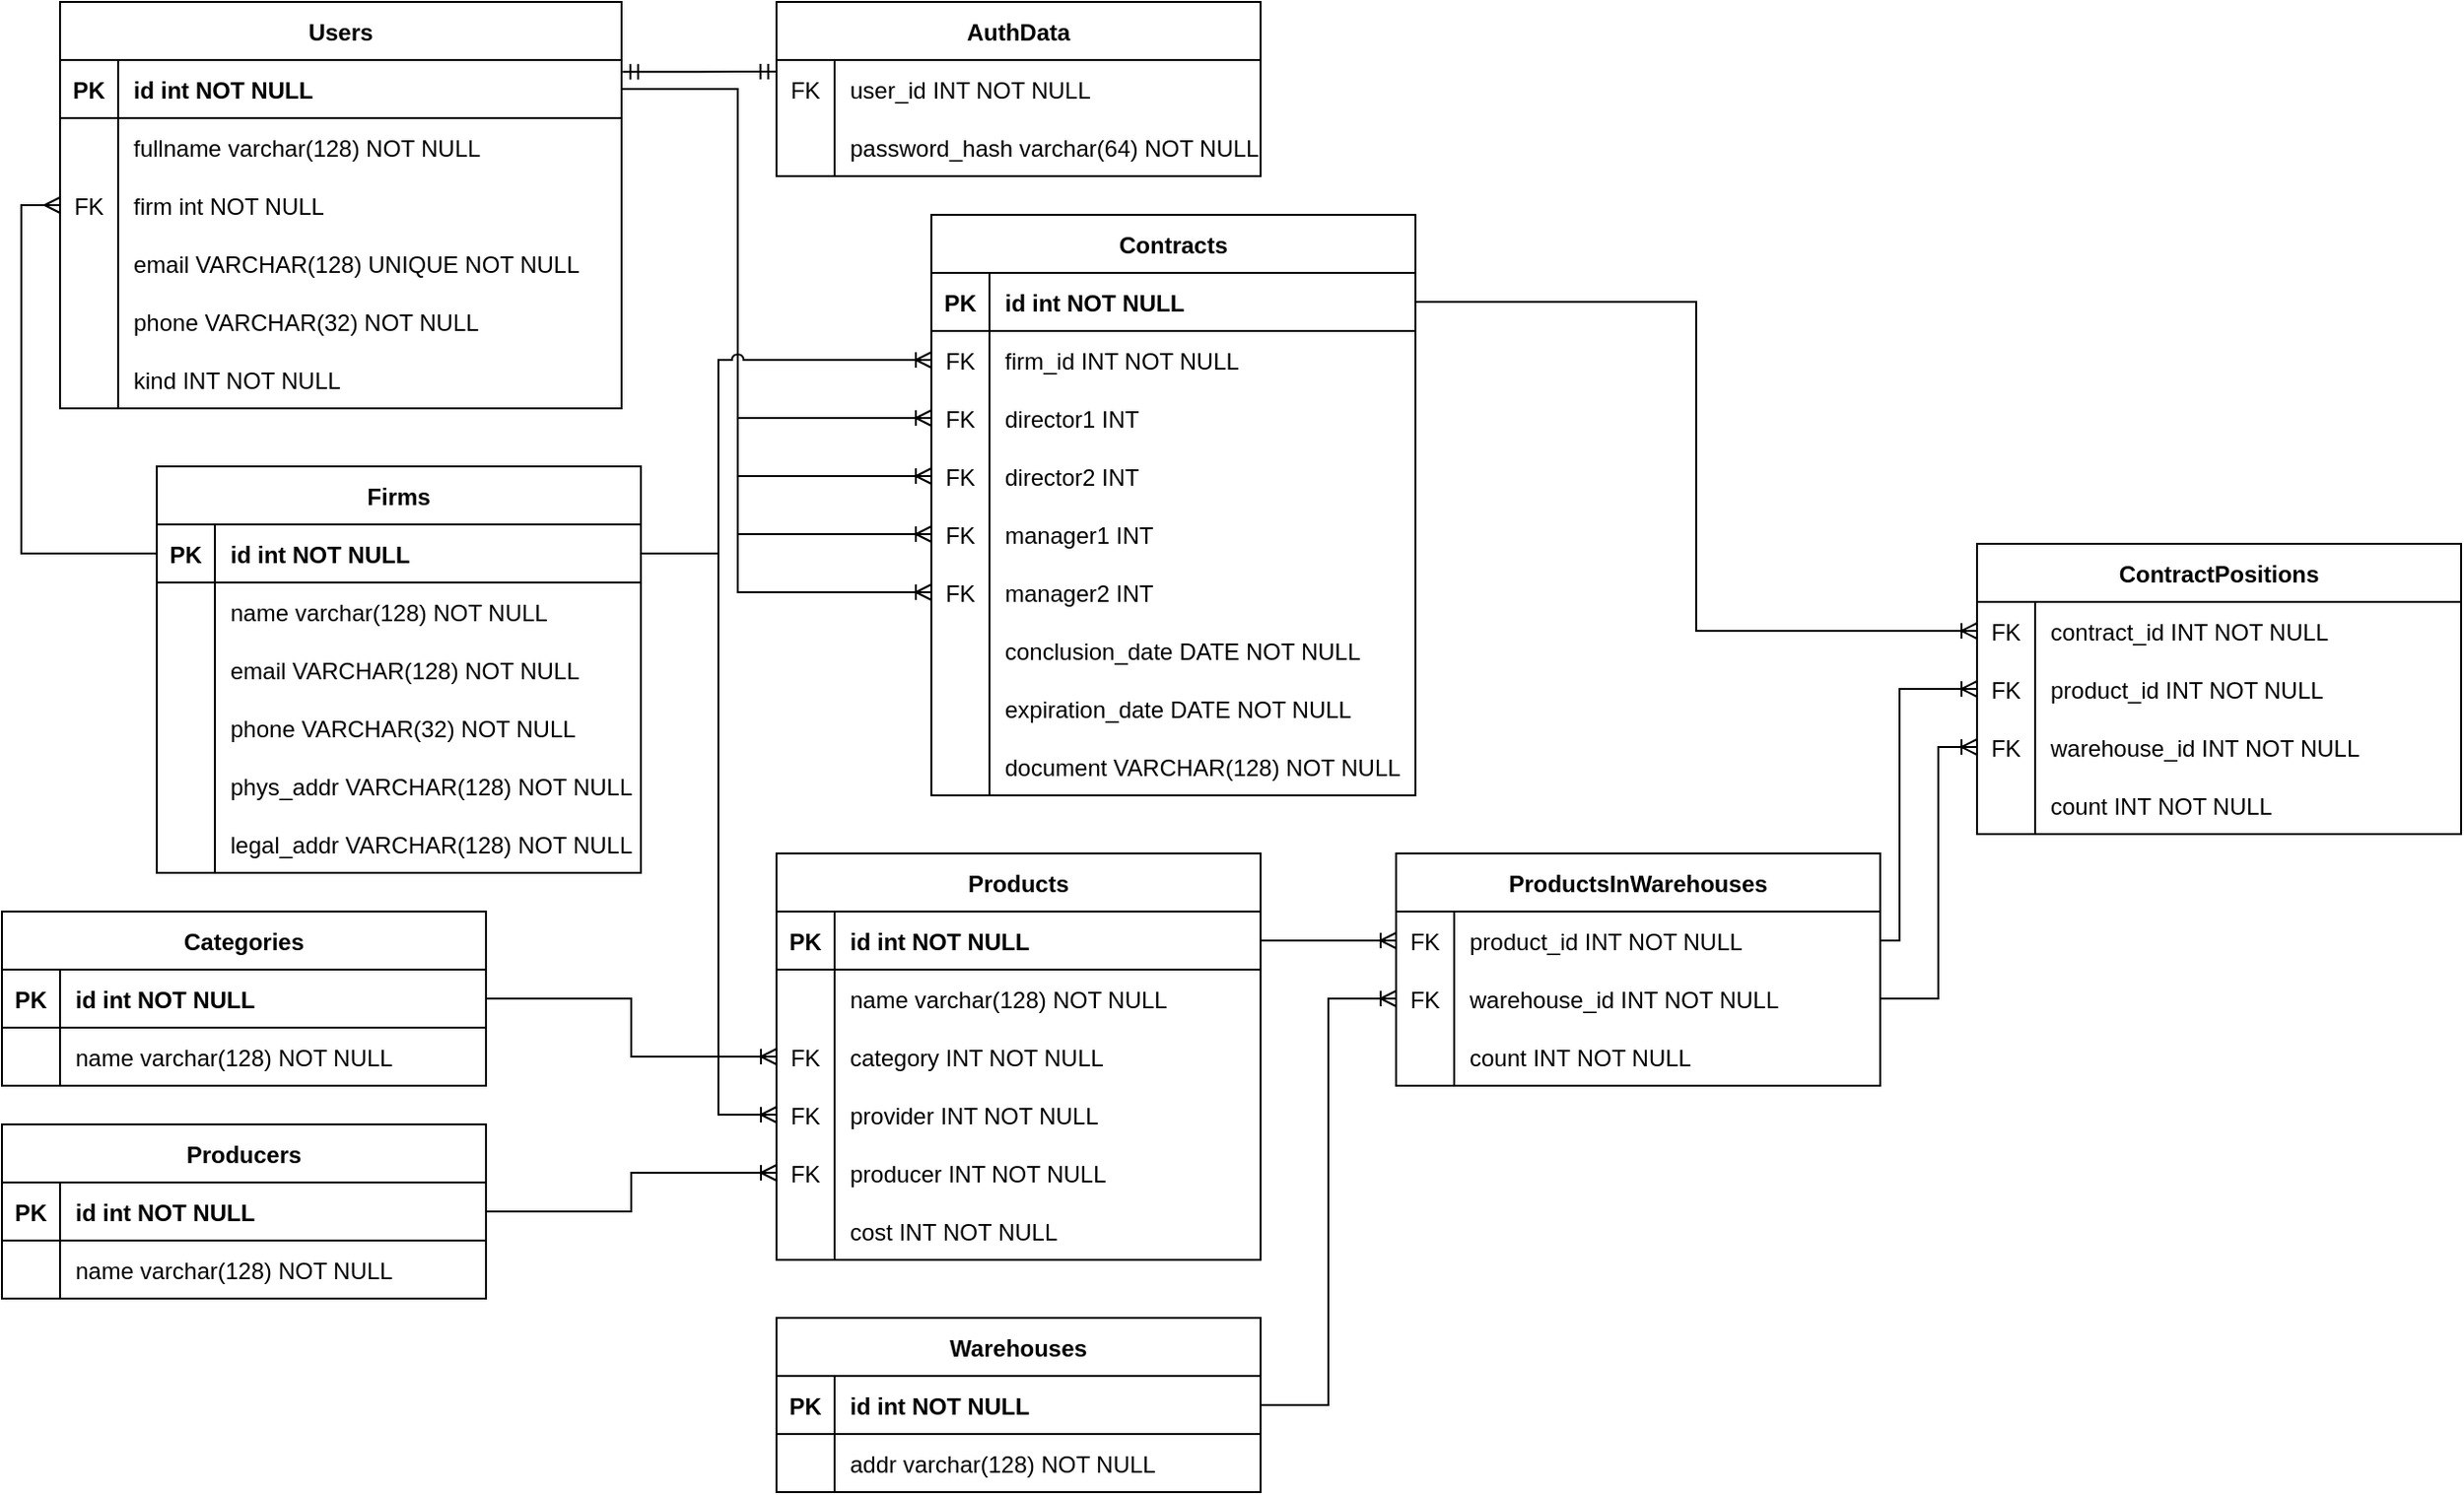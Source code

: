 <mxfile version="23.0.2" type="device">
  <diagram id="R2lEEEUBdFMjLlhIrx00" name="Page-1">
    <mxGraphModel dx="1050" dy="629" grid="1" gridSize="10" guides="1" tooltips="1" connect="1" arrows="1" fold="1" page="1" pageScale="1" pageWidth="850" pageHeight="1100" math="0" shadow="0" extFonts="Permanent Marker^https://fonts.googleapis.com/css?family=Permanent+Marker">
      <root>
        <mxCell id="0" />
        <mxCell id="1" parent="0" />
        <mxCell id="C-vyLk0tnHw3VtMMgP7b-23" value="Users" style="shape=table;startSize=30;container=1;collapsible=1;childLayout=tableLayout;fixedRows=1;rowLines=0;fontStyle=1;align=center;resizeLast=1;" parent="1" vertex="1">
          <mxGeometry x="190" y="80" width="290" height="210" as="geometry" />
        </mxCell>
        <mxCell id="C-vyLk0tnHw3VtMMgP7b-24" value="" style="shape=partialRectangle;collapsible=0;dropTarget=0;pointerEvents=0;fillColor=none;points=[[0,0.5],[1,0.5]];portConstraint=eastwest;top=0;left=0;right=0;bottom=1;" parent="C-vyLk0tnHw3VtMMgP7b-23" vertex="1">
          <mxGeometry y="30" width="290" height="30" as="geometry" />
        </mxCell>
        <mxCell id="C-vyLk0tnHw3VtMMgP7b-25" value="PK" style="shape=partialRectangle;overflow=hidden;connectable=0;fillColor=none;top=0;left=0;bottom=0;right=0;fontStyle=1;" parent="C-vyLk0tnHw3VtMMgP7b-24" vertex="1">
          <mxGeometry width="30" height="30" as="geometry">
            <mxRectangle width="30" height="30" as="alternateBounds" />
          </mxGeometry>
        </mxCell>
        <mxCell id="C-vyLk0tnHw3VtMMgP7b-26" value="id int NOT NULL " style="shape=partialRectangle;overflow=hidden;connectable=0;fillColor=none;top=0;left=0;bottom=0;right=0;align=left;spacingLeft=6;fontStyle=1;" parent="C-vyLk0tnHw3VtMMgP7b-24" vertex="1">
          <mxGeometry x="30" width="260" height="30" as="geometry">
            <mxRectangle width="260" height="30" as="alternateBounds" />
          </mxGeometry>
        </mxCell>
        <mxCell id="C-vyLk0tnHw3VtMMgP7b-27" value="" style="shape=partialRectangle;collapsible=0;dropTarget=0;pointerEvents=0;fillColor=none;points=[[0,0.5],[1,0.5]];portConstraint=eastwest;top=0;left=0;right=0;bottom=0;" parent="C-vyLk0tnHw3VtMMgP7b-23" vertex="1">
          <mxGeometry y="60" width="290" height="30" as="geometry" />
        </mxCell>
        <mxCell id="C-vyLk0tnHw3VtMMgP7b-28" value="" style="shape=partialRectangle;overflow=hidden;connectable=0;fillColor=none;top=0;left=0;bottom=0;right=0;" parent="C-vyLk0tnHw3VtMMgP7b-27" vertex="1">
          <mxGeometry width="30" height="30" as="geometry">
            <mxRectangle width="30" height="30" as="alternateBounds" />
          </mxGeometry>
        </mxCell>
        <mxCell id="C-vyLk0tnHw3VtMMgP7b-29" value="fullname varchar(128) NOT NULL" style="shape=partialRectangle;overflow=hidden;connectable=0;fillColor=none;top=0;left=0;bottom=0;right=0;align=left;spacingLeft=6;" parent="C-vyLk0tnHw3VtMMgP7b-27" vertex="1">
          <mxGeometry x="30" width="260" height="30" as="geometry">
            <mxRectangle width="260" height="30" as="alternateBounds" />
          </mxGeometry>
        </mxCell>
        <mxCell id="O-3q53-PNwTrSedfPu0s-13" value="" style="shape=tableRow;horizontal=0;startSize=0;swimlaneHead=0;swimlaneBody=0;fillColor=none;collapsible=0;dropTarget=0;points=[[0,0.5],[1,0.5]];portConstraint=eastwest;top=0;left=0;right=0;bottom=0;" parent="C-vyLk0tnHw3VtMMgP7b-23" vertex="1">
          <mxGeometry y="90" width="290" height="30" as="geometry" />
        </mxCell>
        <mxCell id="O-3q53-PNwTrSedfPu0s-14" value="FK" style="shape=partialRectangle;connectable=0;fillColor=none;top=0;left=0;bottom=0;right=0;editable=1;overflow=hidden;" parent="O-3q53-PNwTrSedfPu0s-13" vertex="1">
          <mxGeometry width="30" height="30" as="geometry">
            <mxRectangle width="30" height="30" as="alternateBounds" />
          </mxGeometry>
        </mxCell>
        <mxCell id="O-3q53-PNwTrSedfPu0s-15" value="firm int NOT NULL" style="shape=partialRectangle;connectable=0;fillColor=none;top=0;left=0;bottom=0;right=0;align=left;spacingLeft=6;overflow=hidden;" parent="O-3q53-PNwTrSedfPu0s-13" vertex="1">
          <mxGeometry x="30" width="260" height="30" as="geometry">
            <mxRectangle width="260" height="30" as="alternateBounds" />
          </mxGeometry>
        </mxCell>
        <mxCell id="O-3q53-PNwTrSedfPu0s-19" value="" style="shape=tableRow;horizontal=0;startSize=0;swimlaneHead=0;swimlaneBody=0;fillColor=none;collapsible=0;dropTarget=0;points=[[0,0.5],[1,0.5]];portConstraint=eastwest;top=0;left=0;right=0;bottom=0;" parent="C-vyLk0tnHw3VtMMgP7b-23" vertex="1">
          <mxGeometry y="120" width="290" height="30" as="geometry" />
        </mxCell>
        <mxCell id="O-3q53-PNwTrSedfPu0s-20" value="" style="shape=partialRectangle;connectable=0;fillColor=none;top=0;left=0;bottom=0;right=0;editable=1;overflow=hidden;" parent="O-3q53-PNwTrSedfPu0s-19" vertex="1">
          <mxGeometry width="30" height="30" as="geometry">
            <mxRectangle width="30" height="30" as="alternateBounds" />
          </mxGeometry>
        </mxCell>
        <mxCell id="O-3q53-PNwTrSedfPu0s-21" value="email VARCHAR(128) UNIQUE NOT NULL" style="shape=partialRectangle;connectable=0;fillColor=none;top=0;left=0;bottom=0;right=0;align=left;spacingLeft=6;overflow=hidden;" parent="O-3q53-PNwTrSedfPu0s-19" vertex="1">
          <mxGeometry x="30" width="260" height="30" as="geometry">
            <mxRectangle width="260" height="30" as="alternateBounds" />
          </mxGeometry>
        </mxCell>
        <mxCell id="O-3q53-PNwTrSedfPu0s-16" value="" style="shape=tableRow;horizontal=0;startSize=0;swimlaneHead=0;swimlaneBody=0;fillColor=none;collapsible=0;dropTarget=0;points=[[0,0.5],[1,0.5]];portConstraint=eastwest;top=0;left=0;right=0;bottom=0;" parent="C-vyLk0tnHw3VtMMgP7b-23" vertex="1">
          <mxGeometry y="150" width="290" height="30" as="geometry" />
        </mxCell>
        <mxCell id="O-3q53-PNwTrSedfPu0s-17" value="" style="shape=partialRectangle;connectable=0;fillColor=none;top=0;left=0;bottom=0;right=0;editable=1;overflow=hidden;" parent="O-3q53-PNwTrSedfPu0s-16" vertex="1">
          <mxGeometry width="30" height="30" as="geometry">
            <mxRectangle width="30" height="30" as="alternateBounds" />
          </mxGeometry>
        </mxCell>
        <mxCell id="O-3q53-PNwTrSedfPu0s-18" value="phone VARCHAR(32) NOT NULL" style="shape=partialRectangle;connectable=0;fillColor=none;top=0;left=0;bottom=0;right=0;align=left;spacingLeft=6;overflow=hidden;" parent="O-3q53-PNwTrSedfPu0s-16" vertex="1">
          <mxGeometry x="30" width="260" height="30" as="geometry">
            <mxRectangle width="260" height="30" as="alternateBounds" />
          </mxGeometry>
        </mxCell>
        <mxCell id="O-3q53-PNwTrSedfPu0s-10" value="" style="shape=tableRow;horizontal=0;startSize=0;swimlaneHead=0;swimlaneBody=0;fillColor=none;collapsible=0;dropTarget=0;points=[[0,0.5],[1,0.5]];portConstraint=eastwest;top=0;left=0;right=0;bottom=0;" parent="C-vyLk0tnHw3VtMMgP7b-23" vertex="1">
          <mxGeometry y="180" width="290" height="30" as="geometry" />
        </mxCell>
        <mxCell id="O-3q53-PNwTrSedfPu0s-11" value="" style="shape=partialRectangle;connectable=0;fillColor=none;top=0;left=0;bottom=0;right=0;editable=1;overflow=hidden;" parent="O-3q53-PNwTrSedfPu0s-10" vertex="1">
          <mxGeometry width="30" height="30" as="geometry">
            <mxRectangle width="30" height="30" as="alternateBounds" />
          </mxGeometry>
        </mxCell>
        <mxCell id="O-3q53-PNwTrSedfPu0s-12" value="kind INT NOT NULL" style="shape=partialRectangle;connectable=0;fillColor=none;top=0;left=0;bottom=0;right=0;align=left;spacingLeft=6;overflow=hidden;" parent="O-3q53-PNwTrSedfPu0s-10" vertex="1">
          <mxGeometry x="30" width="260" height="30" as="geometry">
            <mxRectangle width="260" height="30" as="alternateBounds" />
          </mxGeometry>
        </mxCell>
        <mxCell id="O-3q53-PNwTrSedfPu0s-67" value="Firms" style="shape=table;startSize=30;container=1;collapsible=1;childLayout=tableLayout;fixedRows=1;rowLines=0;fontStyle=1;align=center;resizeLast=1;" parent="1" vertex="1">
          <mxGeometry x="240" y="320" width="250" height="210" as="geometry" />
        </mxCell>
        <mxCell id="O-3q53-PNwTrSedfPu0s-68" value="" style="shape=partialRectangle;collapsible=0;dropTarget=0;pointerEvents=0;fillColor=none;points=[[0,0.5],[1,0.5]];portConstraint=eastwest;top=0;left=0;right=0;bottom=1;" parent="O-3q53-PNwTrSedfPu0s-67" vertex="1">
          <mxGeometry y="30" width="250" height="30" as="geometry" />
        </mxCell>
        <mxCell id="O-3q53-PNwTrSedfPu0s-69" value="PK" style="shape=partialRectangle;overflow=hidden;connectable=0;fillColor=none;top=0;left=0;bottom=0;right=0;fontStyle=1;" parent="O-3q53-PNwTrSedfPu0s-68" vertex="1">
          <mxGeometry width="30" height="30" as="geometry">
            <mxRectangle width="30" height="30" as="alternateBounds" />
          </mxGeometry>
        </mxCell>
        <mxCell id="O-3q53-PNwTrSedfPu0s-70" value="id int NOT NULL " style="shape=partialRectangle;overflow=hidden;connectable=0;fillColor=none;top=0;left=0;bottom=0;right=0;align=left;spacingLeft=6;fontStyle=1;" parent="O-3q53-PNwTrSedfPu0s-68" vertex="1">
          <mxGeometry x="30" width="220" height="30" as="geometry">
            <mxRectangle width="220" height="30" as="alternateBounds" />
          </mxGeometry>
        </mxCell>
        <mxCell id="O-3q53-PNwTrSedfPu0s-71" value="" style="shape=partialRectangle;collapsible=0;dropTarget=0;pointerEvents=0;fillColor=none;points=[[0,0.5],[1,0.5]];portConstraint=eastwest;top=0;left=0;right=0;bottom=0;" parent="O-3q53-PNwTrSedfPu0s-67" vertex="1">
          <mxGeometry y="60" width="250" height="30" as="geometry" />
        </mxCell>
        <mxCell id="O-3q53-PNwTrSedfPu0s-72" value="" style="shape=partialRectangle;overflow=hidden;connectable=0;fillColor=none;top=0;left=0;bottom=0;right=0;" parent="O-3q53-PNwTrSedfPu0s-71" vertex="1">
          <mxGeometry width="30" height="30" as="geometry">
            <mxRectangle width="30" height="30" as="alternateBounds" />
          </mxGeometry>
        </mxCell>
        <mxCell id="O-3q53-PNwTrSedfPu0s-73" value="name varchar(128) NOT NULL" style="shape=partialRectangle;overflow=hidden;connectable=0;fillColor=none;top=0;left=0;bottom=0;right=0;align=left;spacingLeft=6;" parent="O-3q53-PNwTrSedfPu0s-71" vertex="1">
          <mxGeometry x="30" width="220" height="30" as="geometry">
            <mxRectangle width="220" height="30" as="alternateBounds" />
          </mxGeometry>
        </mxCell>
        <mxCell id="O-3q53-PNwTrSedfPu0s-77" value="" style="shape=tableRow;horizontal=0;startSize=0;swimlaneHead=0;swimlaneBody=0;fillColor=none;collapsible=0;dropTarget=0;points=[[0,0.5],[1,0.5]];portConstraint=eastwest;top=0;left=0;right=0;bottom=0;" parent="O-3q53-PNwTrSedfPu0s-67" vertex="1">
          <mxGeometry y="90" width="250" height="30" as="geometry" />
        </mxCell>
        <mxCell id="O-3q53-PNwTrSedfPu0s-78" value="" style="shape=partialRectangle;connectable=0;fillColor=none;top=0;left=0;bottom=0;right=0;editable=1;overflow=hidden;" parent="O-3q53-PNwTrSedfPu0s-77" vertex="1">
          <mxGeometry width="30" height="30" as="geometry">
            <mxRectangle width="30" height="30" as="alternateBounds" />
          </mxGeometry>
        </mxCell>
        <mxCell id="O-3q53-PNwTrSedfPu0s-79" value="email VARCHAR(128) NOT NULL" style="shape=partialRectangle;connectable=0;fillColor=none;top=0;left=0;bottom=0;right=0;align=left;spacingLeft=6;overflow=hidden;" parent="O-3q53-PNwTrSedfPu0s-77" vertex="1">
          <mxGeometry x="30" width="220" height="30" as="geometry">
            <mxRectangle width="220" height="30" as="alternateBounds" />
          </mxGeometry>
        </mxCell>
        <mxCell id="O-3q53-PNwTrSedfPu0s-80" value="" style="shape=tableRow;horizontal=0;startSize=0;swimlaneHead=0;swimlaneBody=0;fillColor=none;collapsible=0;dropTarget=0;points=[[0,0.5],[1,0.5]];portConstraint=eastwest;top=0;left=0;right=0;bottom=0;" parent="O-3q53-PNwTrSedfPu0s-67" vertex="1">
          <mxGeometry y="120" width="250" height="30" as="geometry" />
        </mxCell>
        <mxCell id="O-3q53-PNwTrSedfPu0s-81" value="" style="shape=partialRectangle;connectable=0;fillColor=none;top=0;left=0;bottom=0;right=0;editable=1;overflow=hidden;" parent="O-3q53-PNwTrSedfPu0s-80" vertex="1">
          <mxGeometry width="30" height="30" as="geometry">
            <mxRectangle width="30" height="30" as="alternateBounds" />
          </mxGeometry>
        </mxCell>
        <mxCell id="O-3q53-PNwTrSedfPu0s-82" value="phone VARCHAR(32) NOT NULL" style="shape=partialRectangle;connectable=0;fillColor=none;top=0;left=0;bottom=0;right=0;align=left;spacingLeft=6;overflow=hidden;" parent="O-3q53-PNwTrSedfPu0s-80" vertex="1">
          <mxGeometry x="30" width="220" height="30" as="geometry">
            <mxRectangle width="220" height="30" as="alternateBounds" />
          </mxGeometry>
        </mxCell>
        <mxCell id="O-3q53-PNwTrSedfPu0s-89" value="" style="shape=tableRow;horizontal=0;startSize=0;swimlaneHead=0;swimlaneBody=0;fillColor=none;collapsible=0;dropTarget=0;points=[[0,0.5],[1,0.5]];portConstraint=eastwest;top=0;left=0;right=0;bottom=0;" parent="O-3q53-PNwTrSedfPu0s-67" vertex="1">
          <mxGeometry y="150" width="250" height="30" as="geometry" />
        </mxCell>
        <mxCell id="O-3q53-PNwTrSedfPu0s-90" value="" style="shape=partialRectangle;connectable=0;fillColor=none;top=0;left=0;bottom=0;right=0;editable=1;overflow=hidden;" parent="O-3q53-PNwTrSedfPu0s-89" vertex="1">
          <mxGeometry width="30" height="30" as="geometry">
            <mxRectangle width="30" height="30" as="alternateBounds" />
          </mxGeometry>
        </mxCell>
        <mxCell id="O-3q53-PNwTrSedfPu0s-91" value="phys_addr VARCHAR(128) NOT NULL" style="shape=partialRectangle;connectable=0;fillColor=none;top=0;left=0;bottom=0;right=0;align=left;spacingLeft=6;overflow=hidden;" parent="O-3q53-PNwTrSedfPu0s-89" vertex="1">
          <mxGeometry x="30" width="220" height="30" as="geometry">
            <mxRectangle width="220" height="30" as="alternateBounds" />
          </mxGeometry>
        </mxCell>
        <mxCell id="O-3q53-PNwTrSedfPu0s-83" value="" style="shape=tableRow;horizontal=0;startSize=0;swimlaneHead=0;swimlaneBody=0;fillColor=none;collapsible=0;dropTarget=0;points=[[0,0.5],[1,0.5]];portConstraint=eastwest;top=0;left=0;right=0;bottom=0;" parent="O-3q53-PNwTrSedfPu0s-67" vertex="1">
          <mxGeometry y="180" width="250" height="30" as="geometry" />
        </mxCell>
        <mxCell id="O-3q53-PNwTrSedfPu0s-84" value="" style="shape=partialRectangle;connectable=0;fillColor=none;top=0;left=0;bottom=0;right=0;editable=1;overflow=hidden;" parent="O-3q53-PNwTrSedfPu0s-83" vertex="1">
          <mxGeometry width="30" height="30" as="geometry">
            <mxRectangle width="30" height="30" as="alternateBounds" />
          </mxGeometry>
        </mxCell>
        <mxCell id="O-3q53-PNwTrSedfPu0s-85" value="legal_addr VARCHAR(128) NOT NULL" style="shape=partialRectangle;connectable=0;fillColor=none;top=0;left=0;bottom=0;right=0;align=left;spacingLeft=6;overflow=hidden;" parent="O-3q53-PNwTrSedfPu0s-83" vertex="1">
          <mxGeometry x="30" width="220" height="30" as="geometry">
            <mxRectangle width="220" height="30" as="alternateBounds" />
          </mxGeometry>
        </mxCell>
        <mxCell id="O-3q53-PNwTrSedfPu0s-92" value="" style="edgeStyle=orthogonalEdgeStyle;fontSize=12;html=1;endArrow=ERmany;rounded=0;exitX=0;exitY=0.5;exitDx=0;exitDy=0;entryX=0;entryY=0.5;entryDx=0;entryDy=0;" parent="1" source="O-3q53-PNwTrSedfPu0s-68" target="O-3q53-PNwTrSedfPu0s-13" edge="1">
          <mxGeometry width="100" height="100" relative="1" as="geometry">
            <mxPoint x="110" y="450" as="sourcePoint" />
            <mxPoint x="210" y="350" as="targetPoint" />
            <Array as="points">
              <mxPoint x="170" y="365" />
              <mxPoint x="170" y="185" />
            </Array>
          </mxGeometry>
        </mxCell>
        <mxCell id="O-3q53-PNwTrSedfPu0s-93" value="Products" style="shape=table;startSize=30;container=1;collapsible=1;childLayout=tableLayout;fixedRows=1;rowLines=0;fontStyle=1;align=center;resizeLast=1;" parent="1" vertex="1">
          <mxGeometry x="560" y="520" width="250" height="210" as="geometry" />
        </mxCell>
        <mxCell id="O-3q53-PNwTrSedfPu0s-94" value="" style="shape=partialRectangle;collapsible=0;dropTarget=0;pointerEvents=0;fillColor=none;points=[[0,0.5],[1,0.5]];portConstraint=eastwest;top=0;left=0;right=0;bottom=1;" parent="O-3q53-PNwTrSedfPu0s-93" vertex="1">
          <mxGeometry y="30" width="250" height="30" as="geometry" />
        </mxCell>
        <mxCell id="O-3q53-PNwTrSedfPu0s-95" value="PK" style="shape=partialRectangle;overflow=hidden;connectable=0;fillColor=none;top=0;left=0;bottom=0;right=0;fontStyle=1;" parent="O-3q53-PNwTrSedfPu0s-94" vertex="1">
          <mxGeometry width="30" height="30" as="geometry">
            <mxRectangle width="30" height="30" as="alternateBounds" />
          </mxGeometry>
        </mxCell>
        <mxCell id="O-3q53-PNwTrSedfPu0s-96" value="id int NOT NULL " style="shape=partialRectangle;overflow=hidden;connectable=0;fillColor=none;top=0;left=0;bottom=0;right=0;align=left;spacingLeft=6;fontStyle=1;" parent="O-3q53-PNwTrSedfPu0s-94" vertex="1">
          <mxGeometry x="30" width="220" height="30" as="geometry">
            <mxRectangle width="220" height="30" as="alternateBounds" />
          </mxGeometry>
        </mxCell>
        <mxCell id="O-3q53-PNwTrSedfPu0s-97" value="" style="shape=partialRectangle;collapsible=0;dropTarget=0;pointerEvents=0;fillColor=none;points=[[0,0.5],[1,0.5]];portConstraint=eastwest;top=0;left=0;right=0;bottom=0;" parent="O-3q53-PNwTrSedfPu0s-93" vertex="1">
          <mxGeometry y="60" width="250" height="30" as="geometry" />
        </mxCell>
        <mxCell id="O-3q53-PNwTrSedfPu0s-98" value="" style="shape=partialRectangle;overflow=hidden;connectable=0;fillColor=none;top=0;left=0;bottom=0;right=0;" parent="O-3q53-PNwTrSedfPu0s-97" vertex="1">
          <mxGeometry width="30" height="30" as="geometry">
            <mxRectangle width="30" height="30" as="alternateBounds" />
          </mxGeometry>
        </mxCell>
        <mxCell id="O-3q53-PNwTrSedfPu0s-99" value="name varchar(128) NOT NULL" style="shape=partialRectangle;overflow=hidden;connectable=0;fillColor=none;top=0;left=0;bottom=0;right=0;align=left;spacingLeft=6;" parent="O-3q53-PNwTrSedfPu0s-97" vertex="1">
          <mxGeometry x="30" width="220" height="30" as="geometry">
            <mxRectangle width="220" height="30" as="alternateBounds" />
          </mxGeometry>
        </mxCell>
        <mxCell id="O-3q53-PNwTrSedfPu0s-100" value="" style="shape=tableRow;horizontal=0;startSize=0;swimlaneHead=0;swimlaneBody=0;fillColor=none;collapsible=0;dropTarget=0;points=[[0,0.5],[1,0.5]];portConstraint=eastwest;top=0;left=0;right=0;bottom=0;" parent="O-3q53-PNwTrSedfPu0s-93" vertex="1">
          <mxGeometry y="90" width="250" height="30" as="geometry" />
        </mxCell>
        <mxCell id="O-3q53-PNwTrSedfPu0s-101" value="FK" style="shape=partialRectangle;connectable=0;fillColor=none;top=0;left=0;bottom=0;right=0;editable=1;overflow=hidden;" parent="O-3q53-PNwTrSedfPu0s-100" vertex="1">
          <mxGeometry width="30" height="30" as="geometry">
            <mxRectangle width="30" height="30" as="alternateBounds" />
          </mxGeometry>
        </mxCell>
        <mxCell id="O-3q53-PNwTrSedfPu0s-102" value="category INT NOT NULL" style="shape=partialRectangle;connectable=0;fillColor=none;top=0;left=0;bottom=0;right=0;align=left;spacingLeft=6;overflow=hidden;" parent="O-3q53-PNwTrSedfPu0s-100" vertex="1">
          <mxGeometry x="30" width="220" height="30" as="geometry">
            <mxRectangle width="220" height="30" as="alternateBounds" />
          </mxGeometry>
        </mxCell>
        <mxCell id="O-3q53-PNwTrSedfPu0s-103" value="" style="shape=tableRow;horizontal=0;startSize=0;swimlaneHead=0;swimlaneBody=0;fillColor=none;collapsible=0;dropTarget=0;points=[[0,0.5],[1,0.5]];portConstraint=eastwest;top=0;left=0;right=0;bottom=0;" parent="O-3q53-PNwTrSedfPu0s-93" vertex="1">
          <mxGeometry y="120" width="250" height="30" as="geometry" />
        </mxCell>
        <mxCell id="O-3q53-PNwTrSedfPu0s-104" value="FK" style="shape=partialRectangle;connectable=0;fillColor=none;top=0;left=0;bottom=0;right=0;editable=1;overflow=hidden;" parent="O-3q53-PNwTrSedfPu0s-103" vertex="1">
          <mxGeometry width="30" height="30" as="geometry">
            <mxRectangle width="30" height="30" as="alternateBounds" />
          </mxGeometry>
        </mxCell>
        <mxCell id="O-3q53-PNwTrSedfPu0s-105" value="provider INT NOT NULL" style="shape=partialRectangle;connectable=0;fillColor=none;top=0;left=0;bottom=0;right=0;align=left;spacingLeft=6;overflow=hidden;" parent="O-3q53-PNwTrSedfPu0s-103" vertex="1">
          <mxGeometry x="30" width="220" height="30" as="geometry">
            <mxRectangle width="220" height="30" as="alternateBounds" />
          </mxGeometry>
        </mxCell>
        <mxCell id="O-3q53-PNwTrSedfPu0s-106" value="" style="shape=tableRow;horizontal=0;startSize=0;swimlaneHead=0;swimlaneBody=0;fillColor=none;collapsible=0;dropTarget=0;points=[[0,0.5],[1,0.5]];portConstraint=eastwest;top=0;left=0;right=0;bottom=0;" parent="O-3q53-PNwTrSedfPu0s-93" vertex="1">
          <mxGeometry y="150" width="250" height="30" as="geometry" />
        </mxCell>
        <mxCell id="O-3q53-PNwTrSedfPu0s-107" value="FK" style="shape=partialRectangle;connectable=0;fillColor=none;top=0;left=0;bottom=0;right=0;editable=1;overflow=hidden;" parent="O-3q53-PNwTrSedfPu0s-106" vertex="1">
          <mxGeometry width="30" height="30" as="geometry">
            <mxRectangle width="30" height="30" as="alternateBounds" />
          </mxGeometry>
        </mxCell>
        <mxCell id="O-3q53-PNwTrSedfPu0s-108" value="producer INT NOT NULL" style="shape=partialRectangle;connectable=0;fillColor=none;top=0;left=0;bottom=0;right=0;align=left;spacingLeft=6;overflow=hidden;" parent="O-3q53-PNwTrSedfPu0s-106" vertex="1">
          <mxGeometry x="30" width="220" height="30" as="geometry">
            <mxRectangle width="220" height="30" as="alternateBounds" />
          </mxGeometry>
        </mxCell>
        <mxCell id="O-3q53-PNwTrSedfPu0s-109" value="" style="shape=tableRow;horizontal=0;startSize=0;swimlaneHead=0;swimlaneBody=0;fillColor=none;collapsible=0;dropTarget=0;points=[[0,0.5],[1,0.5]];portConstraint=eastwest;top=0;left=0;right=0;bottom=0;" parent="O-3q53-PNwTrSedfPu0s-93" vertex="1">
          <mxGeometry y="180" width="250" height="30" as="geometry" />
        </mxCell>
        <mxCell id="O-3q53-PNwTrSedfPu0s-110" value="" style="shape=partialRectangle;connectable=0;fillColor=none;top=0;left=0;bottom=0;right=0;editable=1;overflow=hidden;" parent="O-3q53-PNwTrSedfPu0s-109" vertex="1">
          <mxGeometry width="30" height="30" as="geometry">
            <mxRectangle width="30" height="30" as="alternateBounds" />
          </mxGeometry>
        </mxCell>
        <mxCell id="O-3q53-PNwTrSedfPu0s-111" value="cost INT NOT NULL" style="shape=partialRectangle;connectable=0;fillColor=none;top=0;left=0;bottom=0;right=0;align=left;spacingLeft=6;overflow=hidden;" parent="O-3q53-PNwTrSedfPu0s-109" vertex="1">
          <mxGeometry x="30" width="220" height="30" as="geometry">
            <mxRectangle width="220" height="30" as="alternateBounds" />
          </mxGeometry>
        </mxCell>
        <mxCell id="O-3q53-PNwTrSedfPu0s-112" value="" style="edgeStyle=orthogonalEdgeStyle;fontSize=12;html=1;endArrow=ERoneToMany;rounded=0;exitX=1;exitY=0.5;exitDx=0;exitDy=0;entryX=0;entryY=0.5;entryDx=0;entryDy=0;" parent="1" source="O-3q53-PNwTrSedfPu0s-68" target="O-3q53-PNwTrSedfPu0s-103" edge="1">
          <mxGeometry width="100" height="100" relative="1" as="geometry">
            <mxPoint x="330" y="720" as="sourcePoint" />
            <mxPoint x="430" y="620" as="targetPoint" />
            <Array as="points">
              <mxPoint x="530" y="365" />
              <mxPoint x="530" y="655" />
            </Array>
          </mxGeometry>
        </mxCell>
        <mxCell id="O-3q53-PNwTrSedfPu0s-113" value="Categories" style="shape=table;startSize=30;container=1;collapsible=1;childLayout=tableLayout;fixedRows=1;rowLines=0;fontStyle=1;align=center;resizeLast=1;" parent="1" vertex="1">
          <mxGeometry x="160" y="550" width="250" height="90" as="geometry" />
        </mxCell>
        <mxCell id="O-3q53-PNwTrSedfPu0s-114" value="" style="shape=partialRectangle;collapsible=0;dropTarget=0;pointerEvents=0;fillColor=none;points=[[0,0.5],[1,0.5]];portConstraint=eastwest;top=0;left=0;right=0;bottom=1;" parent="O-3q53-PNwTrSedfPu0s-113" vertex="1">
          <mxGeometry y="30" width="250" height="30" as="geometry" />
        </mxCell>
        <mxCell id="O-3q53-PNwTrSedfPu0s-115" value="PK" style="shape=partialRectangle;overflow=hidden;connectable=0;fillColor=none;top=0;left=0;bottom=0;right=0;fontStyle=1;" parent="O-3q53-PNwTrSedfPu0s-114" vertex="1">
          <mxGeometry width="30" height="30" as="geometry">
            <mxRectangle width="30" height="30" as="alternateBounds" />
          </mxGeometry>
        </mxCell>
        <mxCell id="O-3q53-PNwTrSedfPu0s-116" value="id int NOT NULL " style="shape=partialRectangle;overflow=hidden;connectable=0;fillColor=none;top=0;left=0;bottom=0;right=0;align=left;spacingLeft=6;fontStyle=1;" parent="O-3q53-PNwTrSedfPu0s-114" vertex="1">
          <mxGeometry x="30" width="220" height="30" as="geometry">
            <mxRectangle width="220" height="30" as="alternateBounds" />
          </mxGeometry>
        </mxCell>
        <mxCell id="O-3q53-PNwTrSedfPu0s-117" value="" style="shape=partialRectangle;collapsible=0;dropTarget=0;pointerEvents=0;fillColor=none;points=[[0,0.5],[1,0.5]];portConstraint=eastwest;top=0;left=0;right=0;bottom=0;" parent="O-3q53-PNwTrSedfPu0s-113" vertex="1">
          <mxGeometry y="60" width="250" height="30" as="geometry" />
        </mxCell>
        <mxCell id="O-3q53-PNwTrSedfPu0s-118" value="" style="shape=partialRectangle;overflow=hidden;connectable=0;fillColor=none;top=0;left=0;bottom=0;right=0;" parent="O-3q53-PNwTrSedfPu0s-117" vertex="1">
          <mxGeometry width="30" height="30" as="geometry">
            <mxRectangle width="30" height="30" as="alternateBounds" />
          </mxGeometry>
        </mxCell>
        <mxCell id="O-3q53-PNwTrSedfPu0s-119" value="name varchar(128) NOT NULL" style="shape=partialRectangle;overflow=hidden;connectable=0;fillColor=none;top=0;left=0;bottom=0;right=0;align=left;spacingLeft=6;" parent="O-3q53-PNwTrSedfPu0s-117" vertex="1">
          <mxGeometry x="30" width="220" height="30" as="geometry">
            <mxRectangle width="220" height="30" as="alternateBounds" />
          </mxGeometry>
        </mxCell>
        <mxCell id="O-3q53-PNwTrSedfPu0s-132" value="Producers" style="shape=table;startSize=30;container=1;collapsible=1;childLayout=tableLayout;fixedRows=1;rowLines=0;fontStyle=1;align=center;resizeLast=1;" parent="1" vertex="1">
          <mxGeometry x="160" y="660" width="250" height="90" as="geometry" />
        </mxCell>
        <mxCell id="O-3q53-PNwTrSedfPu0s-133" value="" style="shape=partialRectangle;collapsible=0;dropTarget=0;pointerEvents=0;fillColor=none;points=[[0,0.5],[1,0.5]];portConstraint=eastwest;top=0;left=0;right=0;bottom=1;" parent="O-3q53-PNwTrSedfPu0s-132" vertex="1">
          <mxGeometry y="30" width="250" height="30" as="geometry" />
        </mxCell>
        <mxCell id="O-3q53-PNwTrSedfPu0s-134" value="PK" style="shape=partialRectangle;overflow=hidden;connectable=0;fillColor=none;top=0;left=0;bottom=0;right=0;fontStyle=1;" parent="O-3q53-PNwTrSedfPu0s-133" vertex="1">
          <mxGeometry width="30" height="30" as="geometry">
            <mxRectangle width="30" height="30" as="alternateBounds" />
          </mxGeometry>
        </mxCell>
        <mxCell id="O-3q53-PNwTrSedfPu0s-135" value="id int NOT NULL " style="shape=partialRectangle;overflow=hidden;connectable=0;fillColor=none;top=0;left=0;bottom=0;right=0;align=left;spacingLeft=6;fontStyle=1;" parent="O-3q53-PNwTrSedfPu0s-133" vertex="1">
          <mxGeometry x="30" width="220" height="30" as="geometry">
            <mxRectangle width="220" height="30" as="alternateBounds" />
          </mxGeometry>
        </mxCell>
        <mxCell id="O-3q53-PNwTrSedfPu0s-136" value="" style="shape=partialRectangle;collapsible=0;dropTarget=0;pointerEvents=0;fillColor=none;points=[[0,0.5],[1,0.5]];portConstraint=eastwest;top=0;left=0;right=0;bottom=0;" parent="O-3q53-PNwTrSedfPu0s-132" vertex="1">
          <mxGeometry y="60" width="250" height="30" as="geometry" />
        </mxCell>
        <mxCell id="O-3q53-PNwTrSedfPu0s-137" value="" style="shape=partialRectangle;overflow=hidden;connectable=0;fillColor=none;top=0;left=0;bottom=0;right=0;" parent="O-3q53-PNwTrSedfPu0s-136" vertex="1">
          <mxGeometry width="30" height="30" as="geometry">
            <mxRectangle width="30" height="30" as="alternateBounds" />
          </mxGeometry>
        </mxCell>
        <mxCell id="O-3q53-PNwTrSedfPu0s-138" value="name varchar(128) NOT NULL" style="shape=partialRectangle;overflow=hidden;connectable=0;fillColor=none;top=0;left=0;bottom=0;right=0;align=left;spacingLeft=6;" parent="O-3q53-PNwTrSedfPu0s-136" vertex="1">
          <mxGeometry x="30" width="220" height="30" as="geometry">
            <mxRectangle width="220" height="30" as="alternateBounds" />
          </mxGeometry>
        </mxCell>
        <mxCell id="O-3q53-PNwTrSedfPu0s-139" value="" style="edgeStyle=orthogonalEdgeStyle;fontSize=12;html=1;endArrow=ERoneToMany;rounded=0;exitX=1;exitY=0.5;exitDx=0;exitDy=0;entryX=0;entryY=0.5;entryDx=0;entryDy=0;" parent="1" source="O-3q53-PNwTrSedfPu0s-114" target="O-3q53-PNwTrSedfPu0s-100" edge="1">
          <mxGeometry width="100" height="100" relative="1" as="geometry">
            <mxPoint x="450" y="650" as="sourcePoint" />
            <mxPoint x="550" y="550" as="targetPoint" />
          </mxGeometry>
        </mxCell>
        <mxCell id="O-3q53-PNwTrSedfPu0s-140" value="" style="edgeStyle=orthogonalEdgeStyle;fontSize=12;html=1;endArrow=ERoneToMany;rounded=0;exitX=1;exitY=0.5;exitDx=0;exitDy=0;entryX=0;entryY=0.5;entryDx=0;entryDy=0;" parent="1" source="O-3q53-PNwTrSedfPu0s-133" target="O-3q53-PNwTrSedfPu0s-106" edge="1">
          <mxGeometry width="100" height="100" relative="1" as="geometry">
            <mxPoint x="450" y="650" as="sourcePoint" />
            <mxPoint x="550" y="550" as="targetPoint" />
          </mxGeometry>
        </mxCell>
        <mxCell id="O-3q53-PNwTrSedfPu0s-141" value="AuthData" style="shape=table;startSize=30;container=1;collapsible=1;childLayout=tableLayout;fixedRows=1;rowLines=0;fontStyle=1;align=center;resizeLast=1;" parent="1" vertex="1">
          <mxGeometry x="560" y="80" width="250" height="90" as="geometry" />
        </mxCell>
        <mxCell id="O-3q53-PNwTrSedfPu0s-145" value="" style="shape=partialRectangle;collapsible=0;dropTarget=0;pointerEvents=0;fillColor=none;points=[[0,0.5],[1,0.5]];portConstraint=eastwest;top=0;left=0;right=0;bottom=0;" parent="O-3q53-PNwTrSedfPu0s-141" vertex="1">
          <mxGeometry y="30" width="250" height="30" as="geometry" />
        </mxCell>
        <mxCell id="O-3q53-PNwTrSedfPu0s-146" value="FK" style="shape=partialRectangle;overflow=hidden;connectable=0;fillColor=none;top=0;left=0;bottom=0;right=0;" parent="O-3q53-PNwTrSedfPu0s-145" vertex="1">
          <mxGeometry width="30" height="30" as="geometry">
            <mxRectangle width="30" height="30" as="alternateBounds" />
          </mxGeometry>
        </mxCell>
        <mxCell id="O-3q53-PNwTrSedfPu0s-147" value="user_id INT NOT NULL" style="shape=partialRectangle;overflow=hidden;connectable=0;fillColor=none;top=0;left=0;bottom=0;right=0;align=left;spacingLeft=6;" parent="O-3q53-PNwTrSedfPu0s-145" vertex="1">
          <mxGeometry x="30" width="220" height="30" as="geometry">
            <mxRectangle width="220" height="30" as="alternateBounds" />
          </mxGeometry>
        </mxCell>
        <mxCell id="O-3q53-PNwTrSedfPu0s-148" value="" style="shape=tableRow;horizontal=0;startSize=0;swimlaneHead=0;swimlaneBody=0;fillColor=none;collapsible=0;dropTarget=0;points=[[0,0.5],[1,0.5]];portConstraint=eastwest;top=0;left=0;right=0;bottom=0;" parent="O-3q53-PNwTrSedfPu0s-141" vertex="1">
          <mxGeometry y="60" width="250" height="30" as="geometry" />
        </mxCell>
        <mxCell id="O-3q53-PNwTrSedfPu0s-149" value="" style="shape=partialRectangle;connectable=0;fillColor=none;top=0;left=0;bottom=0;right=0;editable=1;overflow=hidden;" parent="O-3q53-PNwTrSedfPu0s-148" vertex="1">
          <mxGeometry width="30" height="30" as="geometry">
            <mxRectangle width="30" height="30" as="alternateBounds" />
          </mxGeometry>
        </mxCell>
        <mxCell id="O-3q53-PNwTrSedfPu0s-150" value="password_hash varchar(64) NOT NULL" style="shape=partialRectangle;connectable=0;fillColor=none;top=0;left=0;bottom=0;right=0;align=left;spacingLeft=6;overflow=hidden;" parent="O-3q53-PNwTrSedfPu0s-148" vertex="1">
          <mxGeometry x="30" width="220" height="30" as="geometry">
            <mxRectangle width="220" height="30" as="alternateBounds" />
          </mxGeometry>
        </mxCell>
        <mxCell id="O-3q53-PNwTrSedfPu0s-160" value="" style="edgeStyle=orthogonalEdgeStyle;fontSize=12;html=1;endArrow=ERmandOne;startArrow=ERmandOne;rounded=0;exitX=1.002;exitY=0.203;exitDx=0;exitDy=0;entryX=-0.001;entryY=0.199;entryDx=0;entryDy=0;exitPerimeter=0;entryPerimeter=0;" parent="1" source="C-vyLk0tnHw3VtMMgP7b-24" target="O-3q53-PNwTrSedfPu0s-145" edge="1">
          <mxGeometry width="100" height="100" relative="1" as="geometry">
            <mxPoint x="530" y="300" as="sourcePoint" />
            <mxPoint x="630" y="200" as="targetPoint" />
          </mxGeometry>
        </mxCell>
        <mxCell id="O-3q53-PNwTrSedfPu0s-161" value="Warehouses" style="shape=table;startSize=30;container=1;collapsible=1;childLayout=tableLayout;fixedRows=1;rowLines=0;fontStyle=1;align=center;resizeLast=1;" parent="1" vertex="1">
          <mxGeometry x="560" y="760" width="250" height="90" as="geometry" />
        </mxCell>
        <mxCell id="O-3q53-PNwTrSedfPu0s-162" value="" style="shape=partialRectangle;collapsible=0;dropTarget=0;pointerEvents=0;fillColor=none;points=[[0,0.5],[1,0.5]];portConstraint=eastwest;top=0;left=0;right=0;bottom=1;" parent="O-3q53-PNwTrSedfPu0s-161" vertex="1">
          <mxGeometry y="30" width="250" height="30" as="geometry" />
        </mxCell>
        <mxCell id="O-3q53-PNwTrSedfPu0s-163" value="PK" style="shape=partialRectangle;overflow=hidden;connectable=0;fillColor=none;top=0;left=0;bottom=0;right=0;fontStyle=1;" parent="O-3q53-PNwTrSedfPu0s-162" vertex="1">
          <mxGeometry width="30" height="30" as="geometry">
            <mxRectangle width="30" height="30" as="alternateBounds" />
          </mxGeometry>
        </mxCell>
        <mxCell id="O-3q53-PNwTrSedfPu0s-164" value="id int NOT NULL " style="shape=partialRectangle;overflow=hidden;connectable=0;fillColor=none;top=0;left=0;bottom=0;right=0;align=left;spacingLeft=6;fontStyle=1;" parent="O-3q53-PNwTrSedfPu0s-162" vertex="1">
          <mxGeometry x="30" width="220" height="30" as="geometry">
            <mxRectangle width="220" height="30" as="alternateBounds" />
          </mxGeometry>
        </mxCell>
        <mxCell id="O-3q53-PNwTrSedfPu0s-165" value="" style="shape=partialRectangle;collapsible=0;dropTarget=0;pointerEvents=0;fillColor=none;points=[[0,0.5],[1,0.5]];portConstraint=eastwest;top=0;left=0;right=0;bottom=0;" parent="O-3q53-PNwTrSedfPu0s-161" vertex="1">
          <mxGeometry y="60" width="250" height="30" as="geometry" />
        </mxCell>
        <mxCell id="O-3q53-PNwTrSedfPu0s-166" value="" style="shape=partialRectangle;overflow=hidden;connectable=0;fillColor=none;top=0;left=0;bottom=0;right=0;" parent="O-3q53-PNwTrSedfPu0s-165" vertex="1">
          <mxGeometry width="30" height="30" as="geometry">
            <mxRectangle width="30" height="30" as="alternateBounds" />
          </mxGeometry>
        </mxCell>
        <mxCell id="O-3q53-PNwTrSedfPu0s-167" value="addr varchar(128) NOT NULL" style="shape=partialRectangle;overflow=hidden;connectable=0;fillColor=none;top=0;left=0;bottom=0;right=0;align=left;spacingLeft=6;" parent="O-3q53-PNwTrSedfPu0s-165" vertex="1">
          <mxGeometry x="30" width="220" height="30" as="geometry">
            <mxRectangle width="220" height="30" as="alternateBounds" />
          </mxGeometry>
        </mxCell>
        <mxCell id="O-3q53-PNwTrSedfPu0s-168" value="ProductsInWarehouses" style="shape=table;startSize=30;container=1;collapsible=1;childLayout=tableLayout;fixedRows=1;rowLines=0;fontStyle=1;align=center;resizeLast=1;" parent="1" vertex="1">
          <mxGeometry x="880" y="520" width="250" height="120" as="geometry" />
        </mxCell>
        <mxCell id="O-3q53-PNwTrSedfPu0s-175" value="" style="shape=tableRow;horizontal=0;startSize=0;swimlaneHead=0;swimlaneBody=0;fillColor=none;collapsible=0;dropTarget=0;points=[[0,0.5],[1,0.5]];portConstraint=eastwest;top=0;left=0;right=0;bottom=0;" parent="O-3q53-PNwTrSedfPu0s-168" vertex="1">
          <mxGeometry y="30" width="250" height="30" as="geometry" />
        </mxCell>
        <mxCell id="O-3q53-PNwTrSedfPu0s-176" value="FK" style="shape=partialRectangle;connectable=0;fillColor=none;top=0;left=0;bottom=0;right=0;editable=1;overflow=hidden;" parent="O-3q53-PNwTrSedfPu0s-175" vertex="1">
          <mxGeometry width="30" height="30" as="geometry">
            <mxRectangle width="30" height="30" as="alternateBounds" />
          </mxGeometry>
        </mxCell>
        <mxCell id="O-3q53-PNwTrSedfPu0s-177" value="product_id INT NOT NULL" style="shape=partialRectangle;connectable=0;fillColor=none;top=0;left=0;bottom=0;right=0;align=left;spacingLeft=6;overflow=hidden;" parent="O-3q53-PNwTrSedfPu0s-175" vertex="1">
          <mxGeometry x="30" width="220" height="30" as="geometry">
            <mxRectangle width="220" height="30" as="alternateBounds" />
          </mxGeometry>
        </mxCell>
        <mxCell id="O-3q53-PNwTrSedfPu0s-178" value="" style="shape=tableRow;horizontal=0;startSize=0;swimlaneHead=0;swimlaneBody=0;fillColor=none;collapsible=0;dropTarget=0;points=[[0,0.5],[1,0.5]];portConstraint=eastwest;top=0;left=0;right=0;bottom=0;" parent="O-3q53-PNwTrSedfPu0s-168" vertex="1">
          <mxGeometry y="60" width="250" height="30" as="geometry" />
        </mxCell>
        <mxCell id="O-3q53-PNwTrSedfPu0s-179" value="FK" style="shape=partialRectangle;connectable=0;fillColor=none;top=0;left=0;bottom=0;right=0;editable=1;overflow=hidden;" parent="O-3q53-PNwTrSedfPu0s-178" vertex="1">
          <mxGeometry width="30" height="30" as="geometry">
            <mxRectangle width="30" height="30" as="alternateBounds" />
          </mxGeometry>
        </mxCell>
        <mxCell id="O-3q53-PNwTrSedfPu0s-180" value="warehouse_id INT NOT NULL" style="shape=partialRectangle;connectable=0;fillColor=none;top=0;left=0;bottom=0;right=0;align=left;spacingLeft=6;overflow=hidden;" parent="O-3q53-PNwTrSedfPu0s-178" vertex="1">
          <mxGeometry x="30" width="220" height="30" as="geometry">
            <mxRectangle width="220" height="30" as="alternateBounds" />
          </mxGeometry>
        </mxCell>
        <mxCell id="O-3q53-PNwTrSedfPu0s-184" value="" style="shape=tableRow;horizontal=0;startSize=0;swimlaneHead=0;swimlaneBody=0;fillColor=none;collapsible=0;dropTarget=0;points=[[0,0.5],[1,0.5]];portConstraint=eastwest;top=0;left=0;right=0;bottom=0;" parent="O-3q53-PNwTrSedfPu0s-168" vertex="1">
          <mxGeometry y="90" width="250" height="30" as="geometry" />
        </mxCell>
        <mxCell id="O-3q53-PNwTrSedfPu0s-185" value="" style="shape=partialRectangle;connectable=0;fillColor=none;top=0;left=0;bottom=0;right=0;editable=1;overflow=hidden;" parent="O-3q53-PNwTrSedfPu0s-184" vertex="1">
          <mxGeometry width="30" height="30" as="geometry">
            <mxRectangle width="30" height="30" as="alternateBounds" />
          </mxGeometry>
        </mxCell>
        <mxCell id="O-3q53-PNwTrSedfPu0s-186" value="count INT NOT NULL" style="shape=partialRectangle;connectable=0;fillColor=none;top=0;left=0;bottom=0;right=0;align=left;spacingLeft=6;overflow=hidden;" parent="O-3q53-PNwTrSedfPu0s-184" vertex="1">
          <mxGeometry x="30" width="220" height="30" as="geometry">
            <mxRectangle width="220" height="30" as="alternateBounds" />
          </mxGeometry>
        </mxCell>
        <mxCell id="O-3q53-PNwTrSedfPu0s-187" value="" style="edgeStyle=orthogonalEdgeStyle;fontSize=12;html=1;endArrow=ERoneToMany;rounded=0;exitX=1;exitY=0.5;exitDx=0;exitDy=0;entryX=0;entryY=0.5;entryDx=0;entryDy=0;" parent="1" source="O-3q53-PNwTrSedfPu0s-94" target="O-3q53-PNwTrSedfPu0s-175" edge="1">
          <mxGeometry width="100" height="100" relative="1" as="geometry">
            <mxPoint x="860" y="620" as="sourcePoint" />
            <mxPoint x="960" y="520" as="targetPoint" />
          </mxGeometry>
        </mxCell>
        <mxCell id="O-3q53-PNwTrSedfPu0s-188" value="" style="edgeStyle=orthogonalEdgeStyle;fontSize=12;html=1;endArrow=ERoneToMany;rounded=0;exitX=1;exitY=0.5;exitDx=0;exitDy=0;entryX=0;entryY=0.5;entryDx=0;entryDy=0;" parent="1" source="O-3q53-PNwTrSedfPu0s-162" target="O-3q53-PNwTrSedfPu0s-178" edge="1">
          <mxGeometry width="100" height="100" relative="1" as="geometry">
            <mxPoint x="860" y="620" as="sourcePoint" />
            <mxPoint x="960" y="520" as="targetPoint" />
          </mxGeometry>
        </mxCell>
        <mxCell id="O-3q53-PNwTrSedfPu0s-189" value="ContractPositions" style="shape=table;startSize=30;container=1;collapsible=1;childLayout=tableLayout;fixedRows=1;rowLines=0;fontStyle=1;align=center;resizeLast=1;" parent="1" vertex="1">
          <mxGeometry x="1180" y="360" width="250" height="150" as="geometry" />
        </mxCell>
        <mxCell id="O-3q53-PNwTrSedfPu0s-202" value="" style="shape=tableRow;horizontal=0;startSize=0;swimlaneHead=0;swimlaneBody=0;fillColor=none;collapsible=0;dropTarget=0;points=[[0,0.5],[1,0.5]];portConstraint=eastwest;top=0;left=0;right=0;bottom=0;" parent="O-3q53-PNwTrSedfPu0s-189" vertex="1">
          <mxGeometry y="30" width="250" height="30" as="geometry" />
        </mxCell>
        <mxCell id="O-3q53-PNwTrSedfPu0s-203" value="FK" style="shape=partialRectangle;connectable=0;fillColor=none;top=0;left=0;bottom=0;right=0;editable=1;overflow=hidden;" parent="O-3q53-PNwTrSedfPu0s-202" vertex="1">
          <mxGeometry width="30" height="30" as="geometry">
            <mxRectangle width="30" height="30" as="alternateBounds" />
          </mxGeometry>
        </mxCell>
        <mxCell id="O-3q53-PNwTrSedfPu0s-204" value="contract_id INT NOT NULL" style="shape=partialRectangle;connectable=0;fillColor=none;top=0;left=0;bottom=0;right=0;align=left;spacingLeft=6;overflow=hidden;" parent="O-3q53-PNwTrSedfPu0s-202" vertex="1">
          <mxGeometry x="30" width="220" height="30" as="geometry">
            <mxRectangle width="220" height="30" as="alternateBounds" />
          </mxGeometry>
        </mxCell>
        <mxCell id="O-3q53-PNwTrSedfPu0s-190" value="" style="shape=tableRow;horizontal=0;startSize=0;swimlaneHead=0;swimlaneBody=0;fillColor=none;collapsible=0;dropTarget=0;points=[[0,0.5],[1,0.5]];portConstraint=eastwest;top=0;left=0;right=0;bottom=0;" parent="O-3q53-PNwTrSedfPu0s-189" vertex="1">
          <mxGeometry y="60" width="250" height="30" as="geometry" />
        </mxCell>
        <mxCell id="O-3q53-PNwTrSedfPu0s-191" value="FK" style="shape=partialRectangle;connectable=0;fillColor=none;top=0;left=0;bottom=0;right=0;editable=1;overflow=hidden;" parent="O-3q53-PNwTrSedfPu0s-190" vertex="1">
          <mxGeometry width="30" height="30" as="geometry">
            <mxRectangle width="30" height="30" as="alternateBounds" />
          </mxGeometry>
        </mxCell>
        <mxCell id="O-3q53-PNwTrSedfPu0s-192" value="product_id INT NOT NULL" style="shape=partialRectangle;connectable=0;fillColor=none;top=0;left=0;bottom=0;right=0;align=left;spacingLeft=6;overflow=hidden;" parent="O-3q53-PNwTrSedfPu0s-190" vertex="1">
          <mxGeometry x="30" width="220" height="30" as="geometry">
            <mxRectangle width="220" height="30" as="alternateBounds" />
          </mxGeometry>
        </mxCell>
        <mxCell id="O-3q53-PNwTrSedfPu0s-193" value="" style="shape=tableRow;horizontal=0;startSize=0;swimlaneHead=0;swimlaneBody=0;fillColor=none;collapsible=0;dropTarget=0;points=[[0,0.5],[1,0.5]];portConstraint=eastwest;top=0;left=0;right=0;bottom=0;" parent="O-3q53-PNwTrSedfPu0s-189" vertex="1">
          <mxGeometry y="90" width="250" height="30" as="geometry" />
        </mxCell>
        <mxCell id="O-3q53-PNwTrSedfPu0s-194" value="FK" style="shape=partialRectangle;connectable=0;fillColor=none;top=0;left=0;bottom=0;right=0;editable=1;overflow=hidden;" parent="O-3q53-PNwTrSedfPu0s-193" vertex="1">
          <mxGeometry width="30" height="30" as="geometry">
            <mxRectangle width="30" height="30" as="alternateBounds" />
          </mxGeometry>
        </mxCell>
        <mxCell id="O-3q53-PNwTrSedfPu0s-195" value="warehouse_id INT NOT NULL" style="shape=partialRectangle;connectable=0;fillColor=none;top=0;left=0;bottom=0;right=0;align=left;spacingLeft=6;overflow=hidden;" parent="O-3q53-PNwTrSedfPu0s-193" vertex="1">
          <mxGeometry x="30" width="220" height="30" as="geometry">
            <mxRectangle width="220" height="30" as="alternateBounds" />
          </mxGeometry>
        </mxCell>
        <mxCell id="O-3q53-PNwTrSedfPu0s-196" value="" style="shape=tableRow;horizontal=0;startSize=0;swimlaneHead=0;swimlaneBody=0;fillColor=none;collapsible=0;dropTarget=0;points=[[0,0.5],[1,0.5]];portConstraint=eastwest;top=0;left=0;right=0;bottom=0;" parent="O-3q53-PNwTrSedfPu0s-189" vertex="1">
          <mxGeometry y="120" width="250" height="30" as="geometry" />
        </mxCell>
        <mxCell id="O-3q53-PNwTrSedfPu0s-197" value="" style="shape=partialRectangle;connectable=0;fillColor=none;top=0;left=0;bottom=0;right=0;editable=1;overflow=hidden;" parent="O-3q53-PNwTrSedfPu0s-196" vertex="1">
          <mxGeometry width="30" height="30" as="geometry">
            <mxRectangle width="30" height="30" as="alternateBounds" />
          </mxGeometry>
        </mxCell>
        <mxCell id="O-3q53-PNwTrSedfPu0s-198" value="count INT NOT NULL" style="shape=partialRectangle;connectable=0;fillColor=none;top=0;left=0;bottom=0;right=0;align=left;spacingLeft=6;overflow=hidden;" parent="O-3q53-PNwTrSedfPu0s-196" vertex="1">
          <mxGeometry x="30" width="220" height="30" as="geometry">
            <mxRectangle width="220" height="30" as="alternateBounds" />
          </mxGeometry>
        </mxCell>
        <mxCell id="O-3q53-PNwTrSedfPu0s-205" value="" style="edgeStyle=orthogonalEdgeStyle;fontSize=12;html=1;endArrow=ERoneToMany;rounded=0;exitX=1;exitY=0.5;exitDx=0;exitDy=0;entryX=0;entryY=0.5;entryDx=0;entryDy=0;" parent="1" source="O-3q53-PNwTrSedfPu0s-175" target="O-3q53-PNwTrSedfPu0s-190" edge="1">
          <mxGeometry width="100" height="100" relative="1" as="geometry">
            <mxPoint x="1240" y="680" as="sourcePoint" />
            <mxPoint x="1340" y="580" as="targetPoint" />
            <Array as="points">
              <mxPoint x="1140" y="565" />
              <mxPoint x="1140" y="435" />
            </Array>
          </mxGeometry>
        </mxCell>
        <mxCell id="O-3q53-PNwTrSedfPu0s-206" value="" style="edgeStyle=orthogonalEdgeStyle;fontSize=12;html=1;endArrow=ERoneToMany;rounded=0;exitX=1;exitY=0.5;exitDx=0;exitDy=0;entryX=0;entryY=0.5;entryDx=0;entryDy=0;" parent="1" source="O-3q53-PNwTrSedfPu0s-178" target="O-3q53-PNwTrSedfPu0s-193" edge="1">
          <mxGeometry width="100" height="100" relative="1" as="geometry">
            <mxPoint x="1180" y="690" as="sourcePoint" />
            <mxPoint x="1280" y="590" as="targetPoint" />
            <Array as="points">
              <mxPoint x="1160" y="595" />
              <mxPoint x="1160" y="465" />
            </Array>
          </mxGeometry>
        </mxCell>
        <mxCell id="O-3q53-PNwTrSedfPu0s-207" value="Contracts" style="shape=table;startSize=30;container=1;collapsible=1;childLayout=tableLayout;fixedRows=1;rowLines=0;fontStyle=1;align=center;resizeLast=1;" parent="1" vertex="1">
          <mxGeometry x="640" y="190" width="250" height="300" as="geometry" />
        </mxCell>
        <mxCell id="O-3q53-PNwTrSedfPu0s-208" value="" style="shape=partialRectangle;collapsible=0;dropTarget=0;pointerEvents=0;fillColor=none;points=[[0,0.5],[1,0.5]];portConstraint=eastwest;top=0;left=0;right=0;bottom=1;" parent="O-3q53-PNwTrSedfPu0s-207" vertex="1">
          <mxGeometry y="30" width="250" height="30" as="geometry" />
        </mxCell>
        <mxCell id="O-3q53-PNwTrSedfPu0s-209" value="PK" style="shape=partialRectangle;overflow=hidden;connectable=0;fillColor=none;top=0;left=0;bottom=0;right=0;fontStyle=1;" parent="O-3q53-PNwTrSedfPu0s-208" vertex="1">
          <mxGeometry width="30" height="30" as="geometry">
            <mxRectangle width="30" height="30" as="alternateBounds" />
          </mxGeometry>
        </mxCell>
        <mxCell id="O-3q53-PNwTrSedfPu0s-210" value="id int NOT NULL " style="shape=partialRectangle;overflow=hidden;connectable=0;fillColor=none;top=0;left=0;bottom=0;right=0;align=left;spacingLeft=6;fontStyle=1;" parent="O-3q53-PNwTrSedfPu0s-208" vertex="1">
          <mxGeometry x="30" width="220" height="30" as="geometry">
            <mxRectangle width="220" height="30" as="alternateBounds" />
          </mxGeometry>
        </mxCell>
        <mxCell id="O-3q53-PNwTrSedfPu0s-211" value="" style="shape=partialRectangle;collapsible=0;dropTarget=0;pointerEvents=0;fillColor=none;points=[[0,0.5],[1,0.5]];portConstraint=eastwest;top=0;left=0;right=0;bottom=0;" parent="O-3q53-PNwTrSedfPu0s-207" vertex="1">
          <mxGeometry y="60" width="250" height="30" as="geometry" />
        </mxCell>
        <mxCell id="O-3q53-PNwTrSedfPu0s-212" value="FK" style="shape=partialRectangle;overflow=hidden;connectable=0;fillColor=none;top=0;left=0;bottom=0;right=0;" parent="O-3q53-PNwTrSedfPu0s-211" vertex="1">
          <mxGeometry width="30" height="30" as="geometry">
            <mxRectangle width="30" height="30" as="alternateBounds" />
          </mxGeometry>
        </mxCell>
        <mxCell id="O-3q53-PNwTrSedfPu0s-213" value="firm_id INT NOT NULL" style="shape=partialRectangle;overflow=hidden;connectable=0;fillColor=none;top=0;left=0;bottom=0;right=0;align=left;spacingLeft=6;" parent="O-3q53-PNwTrSedfPu0s-211" vertex="1">
          <mxGeometry x="30" width="220" height="30" as="geometry">
            <mxRectangle width="220" height="30" as="alternateBounds" />
          </mxGeometry>
        </mxCell>
        <mxCell id="O-3q53-PNwTrSedfPu0s-214" value="" style="shape=tableRow;horizontal=0;startSize=0;swimlaneHead=0;swimlaneBody=0;fillColor=none;collapsible=0;dropTarget=0;points=[[0,0.5],[1,0.5]];portConstraint=eastwest;top=0;left=0;right=0;bottom=0;" parent="O-3q53-PNwTrSedfPu0s-207" vertex="1">
          <mxGeometry y="90" width="250" height="30" as="geometry" />
        </mxCell>
        <mxCell id="O-3q53-PNwTrSedfPu0s-215" value="FK" style="shape=partialRectangle;connectable=0;fillColor=none;top=0;left=0;bottom=0;right=0;editable=1;overflow=hidden;" parent="O-3q53-PNwTrSedfPu0s-214" vertex="1">
          <mxGeometry width="30" height="30" as="geometry">
            <mxRectangle width="30" height="30" as="alternateBounds" />
          </mxGeometry>
        </mxCell>
        <mxCell id="O-3q53-PNwTrSedfPu0s-216" value="director1 INT" style="shape=partialRectangle;connectable=0;fillColor=none;top=0;left=0;bottom=0;right=0;align=left;spacingLeft=6;overflow=hidden;" parent="O-3q53-PNwTrSedfPu0s-214" vertex="1">
          <mxGeometry x="30" width="220" height="30" as="geometry">
            <mxRectangle width="220" height="30" as="alternateBounds" />
          </mxGeometry>
        </mxCell>
        <mxCell id="O-3q53-PNwTrSedfPu0s-217" value="" style="shape=tableRow;horizontal=0;startSize=0;swimlaneHead=0;swimlaneBody=0;fillColor=none;collapsible=0;dropTarget=0;points=[[0,0.5],[1,0.5]];portConstraint=eastwest;top=0;left=0;right=0;bottom=0;" parent="O-3q53-PNwTrSedfPu0s-207" vertex="1">
          <mxGeometry y="120" width="250" height="30" as="geometry" />
        </mxCell>
        <mxCell id="O-3q53-PNwTrSedfPu0s-218" value="FK" style="shape=partialRectangle;connectable=0;fillColor=none;top=0;left=0;bottom=0;right=0;editable=1;overflow=hidden;" parent="O-3q53-PNwTrSedfPu0s-217" vertex="1">
          <mxGeometry width="30" height="30" as="geometry">
            <mxRectangle width="30" height="30" as="alternateBounds" />
          </mxGeometry>
        </mxCell>
        <mxCell id="O-3q53-PNwTrSedfPu0s-219" value="director2 INT" style="shape=partialRectangle;connectable=0;fillColor=none;top=0;left=0;bottom=0;right=0;align=left;spacingLeft=6;overflow=hidden;" parent="O-3q53-PNwTrSedfPu0s-217" vertex="1">
          <mxGeometry x="30" width="220" height="30" as="geometry">
            <mxRectangle width="220" height="30" as="alternateBounds" />
          </mxGeometry>
        </mxCell>
        <mxCell id="O-3q53-PNwTrSedfPu0s-220" value="" style="shape=tableRow;horizontal=0;startSize=0;swimlaneHead=0;swimlaneBody=0;fillColor=none;collapsible=0;dropTarget=0;points=[[0,0.5],[1,0.5]];portConstraint=eastwest;top=0;left=0;right=0;bottom=0;" parent="O-3q53-PNwTrSedfPu0s-207" vertex="1">
          <mxGeometry y="150" width="250" height="30" as="geometry" />
        </mxCell>
        <mxCell id="O-3q53-PNwTrSedfPu0s-221" value="FK" style="shape=partialRectangle;connectable=0;fillColor=none;top=0;left=0;bottom=0;right=0;editable=1;overflow=hidden;" parent="O-3q53-PNwTrSedfPu0s-220" vertex="1">
          <mxGeometry width="30" height="30" as="geometry">
            <mxRectangle width="30" height="30" as="alternateBounds" />
          </mxGeometry>
        </mxCell>
        <mxCell id="O-3q53-PNwTrSedfPu0s-222" value="manager1 INT" style="shape=partialRectangle;connectable=0;fillColor=none;top=0;left=0;bottom=0;right=0;align=left;spacingLeft=6;overflow=hidden;" parent="O-3q53-PNwTrSedfPu0s-220" vertex="1">
          <mxGeometry x="30" width="220" height="30" as="geometry">
            <mxRectangle width="220" height="30" as="alternateBounds" />
          </mxGeometry>
        </mxCell>
        <mxCell id="O-3q53-PNwTrSedfPu0s-223" value="" style="shape=tableRow;horizontal=0;startSize=0;swimlaneHead=0;swimlaneBody=0;fillColor=none;collapsible=0;dropTarget=0;points=[[0,0.5],[1,0.5]];portConstraint=eastwest;top=0;left=0;right=0;bottom=0;" parent="O-3q53-PNwTrSedfPu0s-207" vertex="1">
          <mxGeometry y="180" width="250" height="30" as="geometry" />
        </mxCell>
        <mxCell id="O-3q53-PNwTrSedfPu0s-224" value="FK" style="shape=partialRectangle;connectable=0;fillColor=none;top=0;left=0;bottom=0;right=0;editable=1;overflow=hidden;" parent="O-3q53-PNwTrSedfPu0s-223" vertex="1">
          <mxGeometry width="30" height="30" as="geometry">
            <mxRectangle width="30" height="30" as="alternateBounds" />
          </mxGeometry>
        </mxCell>
        <mxCell id="O-3q53-PNwTrSedfPu0s-225" value="manager2 INT" style="shape=partialRectangle;connectable=0;fillColor=none;top=0;left=0;bottom=0;right=0;align=left;spacingLeft=6;overflow=hidden;" parent="O-3q53-PNwTrSedfPu0s-223" vertex="1">
          <mxGeometry x="30" width="220" height="30" as="geometry">
            <mxRectangle width="220" height="30" as="alternateBounds" />
          </mxGeometry>
        </mxCell>
        <mxCell id="O-3q53-PNwTrSedfPu0s-226" value="" style="shape=tableRow;horizontal=0;startSize=0;swimlaneHead=0;swimlaneBody=0;fillColor=none;collapsible=0;dropTarget=0;points=[[0,0.5],[1,0.5]];portConstraint=eastwest;top=0;left=0;right=0;bottom=0;" parent="O-3q53-PNwTrSedfPu0s-207" vertex="1">
          <mxGeometry y="210" width="250" height="30" as="geometry" />
        </mxCell>
        <mxCell id="O-3q53-PNwTrSedfPu0s-227" value="" style="shape=partialRectangle;connectable=0;fillColor=none;top=0;left=0;bottom=0;right=0;editable=1;overflow=hidden;" parent="O-3q53-PNwTrSedfPu0s-226" vertex="1">
          <mxGeometry width="30" height="30" as="geometry">
            <mxRectangle width="30" height="30" as="alternateBounds" />
          </mxGeometry>
        </mxCell>
        <mxCell id="O-3q53-PNwTrSedfPu0s-228" value="conclusion_date DATE NOT NULL" style="shape=partialRectangle;connectable=0;fillColor=none;top=0;left=0;bottom=0;right=0;align=left;spacingLeft=6;overflow=hidden;" parent="O-3q53-PNwTrSedfPu0s-226" vertex="1">
          <mxGeometry x="30" width="220" height="30" as="geometry">
            <mxRectangle width="220" height="30" as="alternateBounds" />
          </mxGeometry>
        </mxCell>
        <mxCell id="O-3q53-PNwTrSedfPu0s-232" value="" style="shape=tableRow;horizontal=0;startSize=0;swimlaneHead=0;swimlaneBody=0;fillColor=none;collapsible=0;dropTarget=0;points=[[0,0.5],[1,0.5]];portConstraint=eastwest;top=0;left=0;right=0;bottom=0;" parent="O-3q53-PNwTrSedfPu0s-207" vertex="1">
          <mxGeometry y="240" width="250" height="30" as="geometry" />
        </mxCell>
        <mxCell id="O-3q53-PNwTrSedfPu0s-233" value="" style="shape=partialRectangle;connectable=0;fillColor=none;top=0;left=0;bottom=0;right=0;editable=1;overflow=hidden;" parent="O-3q53-PNwTrSedfPu0s-232" vertex="1">
          <mxGeometry width="30" height="30" as="geometry">
            <mxRectangle width="30" height="30" as="alternateBounds" />
          </mxGeometry>
        </mxCell>
        <mxCell id="O-3q53-PNwTrSedfPu0s-234" value="expiration_date DATE NOT NULL" style="shape=partialRectangle;connectable=0;fillColor=none;top=0;left=0;bottom=0;right=0;align=left;spacingLeft=6;overflow=hidden;" parent="O-3q53-PNwTrSedfPu0s-232" vertex="1">
          <mxGeometry x="30" width="220" height="30" as="geometry">
            <mxRectangle width="220" height="30" as="alternateBounds" />
          </mxGeometry>
        </mxCell>
        <mxCell id="O-3q53-PNwTrSedfPu0s-229" value="" style="shape=tableRow;horizontal=0;startSize=0;swimlaneHead=0;swimlaneBody=0;fillColor=none;collapsible=0;dropTarget=0;points=[[0,0.5],[1,0.5]];portConstraint=eastwest;top=0;left=0;right=0;bottom=0;" parent="O-3q53-PNwTrSedfPu0s-207" vertex="1">
          <mxGeometry y="270" width="250" height="30" as="geometry" />
        </mxCell>
        <mxCell id="O-3q53-PNwTrSedfPu0s-230" value="" style="shape=partialRectangle;connectable=0;fillColor=none;top=0;left=0;bottom=0;right=0;editable=1;overflow=hidden;" parent="O-3q53-PNwTrSedfPu0s-229" vertex="1">
          <mxGeometry width="30" height="30" as="geometry">
            <mxRectangle width="30" height="30" as="alternateBounds" />
          </mxGeometry>
        </mxCell>
        <mxCell id="O-3q53-PNwTrSedfPu0s-231" value="document VARCHAR(128) NOT NULL" style="shape=partialRectangle;connectable=0;fillColor=none;top=0;left=0;bottom=0;right=0;align=left;spacingLeft=6;overflow=hidden;" parent="O-3q53-PNwTrSedfPu0s-229" vertex="1">
          <mxGeometry x="30" width="220" height="30" as="geometry">
            <mxRectangle width="220" height="30" as="alternateBounds" />
          </mxGeometry>
        </mxCell>
        <mxCell id="O-3q53-PNwTrSedfPu0s-236" value="" style="edgeStyle=orthogonalEdgeStyle;fontSize=12;html=1;endArrow=ERoneToMany;rounded=0;exitX=1;exitY=0.5;exitDx=0;exitDy=0;entryX=0;entryY=0.5;entryDx=0;entryDy=0;" parent="1" source="C-vyLk0tnHw3VtMMgP7b-24" target="O-3q53-PNwTrSedfPu0s-214" edge="1">
          <mxGeometry width="100" height="100" relative="1" as="geometry">
            <mxPoint x="610" y="330" as="sourcePoint" />
            <mxPoint x="710" y="230" as="targetPoint" />
            <Array as="points">
              <mxPoint x="540" y="125" />
              <mxPoint x="540" y="295" />
            </Array>
          </mxGeometry>
        </mxCell>
        <mxCell id="O-3q53-PNwTrSedfPu0s-238" value="" style="edgeStyle=orthogonalEdgeStyle;fontSize=12;html=1;endArrow=ERoneToMany;rounded=0;exitX=1;exitY=0.5;exitDx=0;exitDy=0;entryX=0;entryY=0.5;entryDx=0;entryDy=0;" parent="1" source="C-vyLk0tnHw3VtMMgP7b-24" target="O-3q53-PNwTrSedfPu0s-217" edge="1">
          <mxGeometry width="100" height="100" relative="1" as="geometry">
            <mxPoint x="500" y="135" as="sourcePoint" />
            <mxPoint x="650" y="305" as="targetPoint" />
            <Array as="points">
              <mxPoint x="540" y="125" />
              <mxPoint x="540" y="325" />
            </Array>
          </mxGeometry>
        </mxCell>
        <mxCell id="O-3q53-PNwTrSedfPu0s-239" value="" style="edgeStyle=orthogonalEdgeStyle;fontSize=12;html=1;endArrow=ERoneToMany;rounded=0;exitX=1;exitY=0.5;exitDx=0;exitDy=0;entryX=0;entryY=0.5;entryDx=0;entryDy=0;" parent="1" source="C-vyLk0tnHw3VtMMgP7b-24" target="O-3q53-PNwTrSedfPu0s-220" edge="1">
          <mxGeometry width="100" height="100" relative="1" as="geometry">
            <mxPoint x="510" y="145" as="sourcePoint" />
            <mxPoint x="660" y="315" as="targetPoint" />
            <Array as="points">
              <mxPoint x="540" y="125" />
              <mxPoint x="540" y="355" />
            </Array>
          </mxGeometry>
        </mxCell>
        <mxCell id="O-3q53-PNwTrSedfPu0s-240" value="" style="edgeStyle=orthogonalEdgeStyle;fontSize=12;html=1;endArrow=ERoneToMany;rounded=0;exitX=1;exitY=0.5;exitDx=0;exitDy=0;entryX=0;entryY=0.5;entryDx=0;entryDy=0;" parent="1" source="C-vyLk0tnHw3VtMMgP7b-24" target="O-3q53-PNwTrSedfPu0s-223" edge="1">
          <mxGeometry width="100" height="100" relative="1" as="geometry">
            <mxPoint x="520" y="155" as="sourcePoint" />
            <mxPoint x="670" y="325" as="targetPoint" />
            <Array as="points">
              <mxPoint x="540" y="125" />
              <mxPoint x="540" y="385" />
            </Array>
          </mxGeometry>
        </mxCell>
        <mxCell id="O-3q53-PNwTrSedfPu0s-235" value="" style="edgeStyle=orthogonalEdgeStyle;fontSize=12;html=1;endArrow=ERoneToMany;rounded=0;exitX=1;exitY=0.5;exitDx=0;exitDy=0;entryX=0;entryY=0.5;entryDx=0;entryDy=0;jumpStyle=arc;" parent="1" source="O-3q53-PNwTrSedfPu0s-68" target="O-3q53-PNwTrSedfPu0s-211" edge="1">
          <mxGeometry width="100" height="100" relative="1" as="geometry">
            <mxPoint x="620" y="350" as="sourcePoint" />
            <mxPoint x="720" y="250" as="targetPoint" />
            <Array as="points">
              <mxPoint x="530" y="365" />
              <mxPoint x="530" y="265" />
            </Array>
          </mxGeometry>
        </mxCell>
        <mxCell id="O-3q53-PNwTrSedfPu0s-241" value="" style="edgeStyle=orthogonalEdgeStyle;fontSize=12;html=1;endArrow=ERoneToMany;rounded=0;exitX=1;exitY=0.5;exitDx=0;exitDy=0;entryX=0;entryY=0.5;entryDx=0;entryDy=0;" parent="1" source="O-3q53-PNwTrSedfPu0s-208" target="O-3q53-PNwTrSedfPu0s-202" edge="1">
          <mxGeometry width="100" height="100" relative="1" as="geometry">
            <mxPoint x="1030" y="360" as="sourcePoint" />
            <mxPoint x="1130" y="260" as="targetPoint" />
          </mxGeometry>
        </mxCell>
      </root>
    </mxGraphModel>
  </diagram>
</mxfile>
